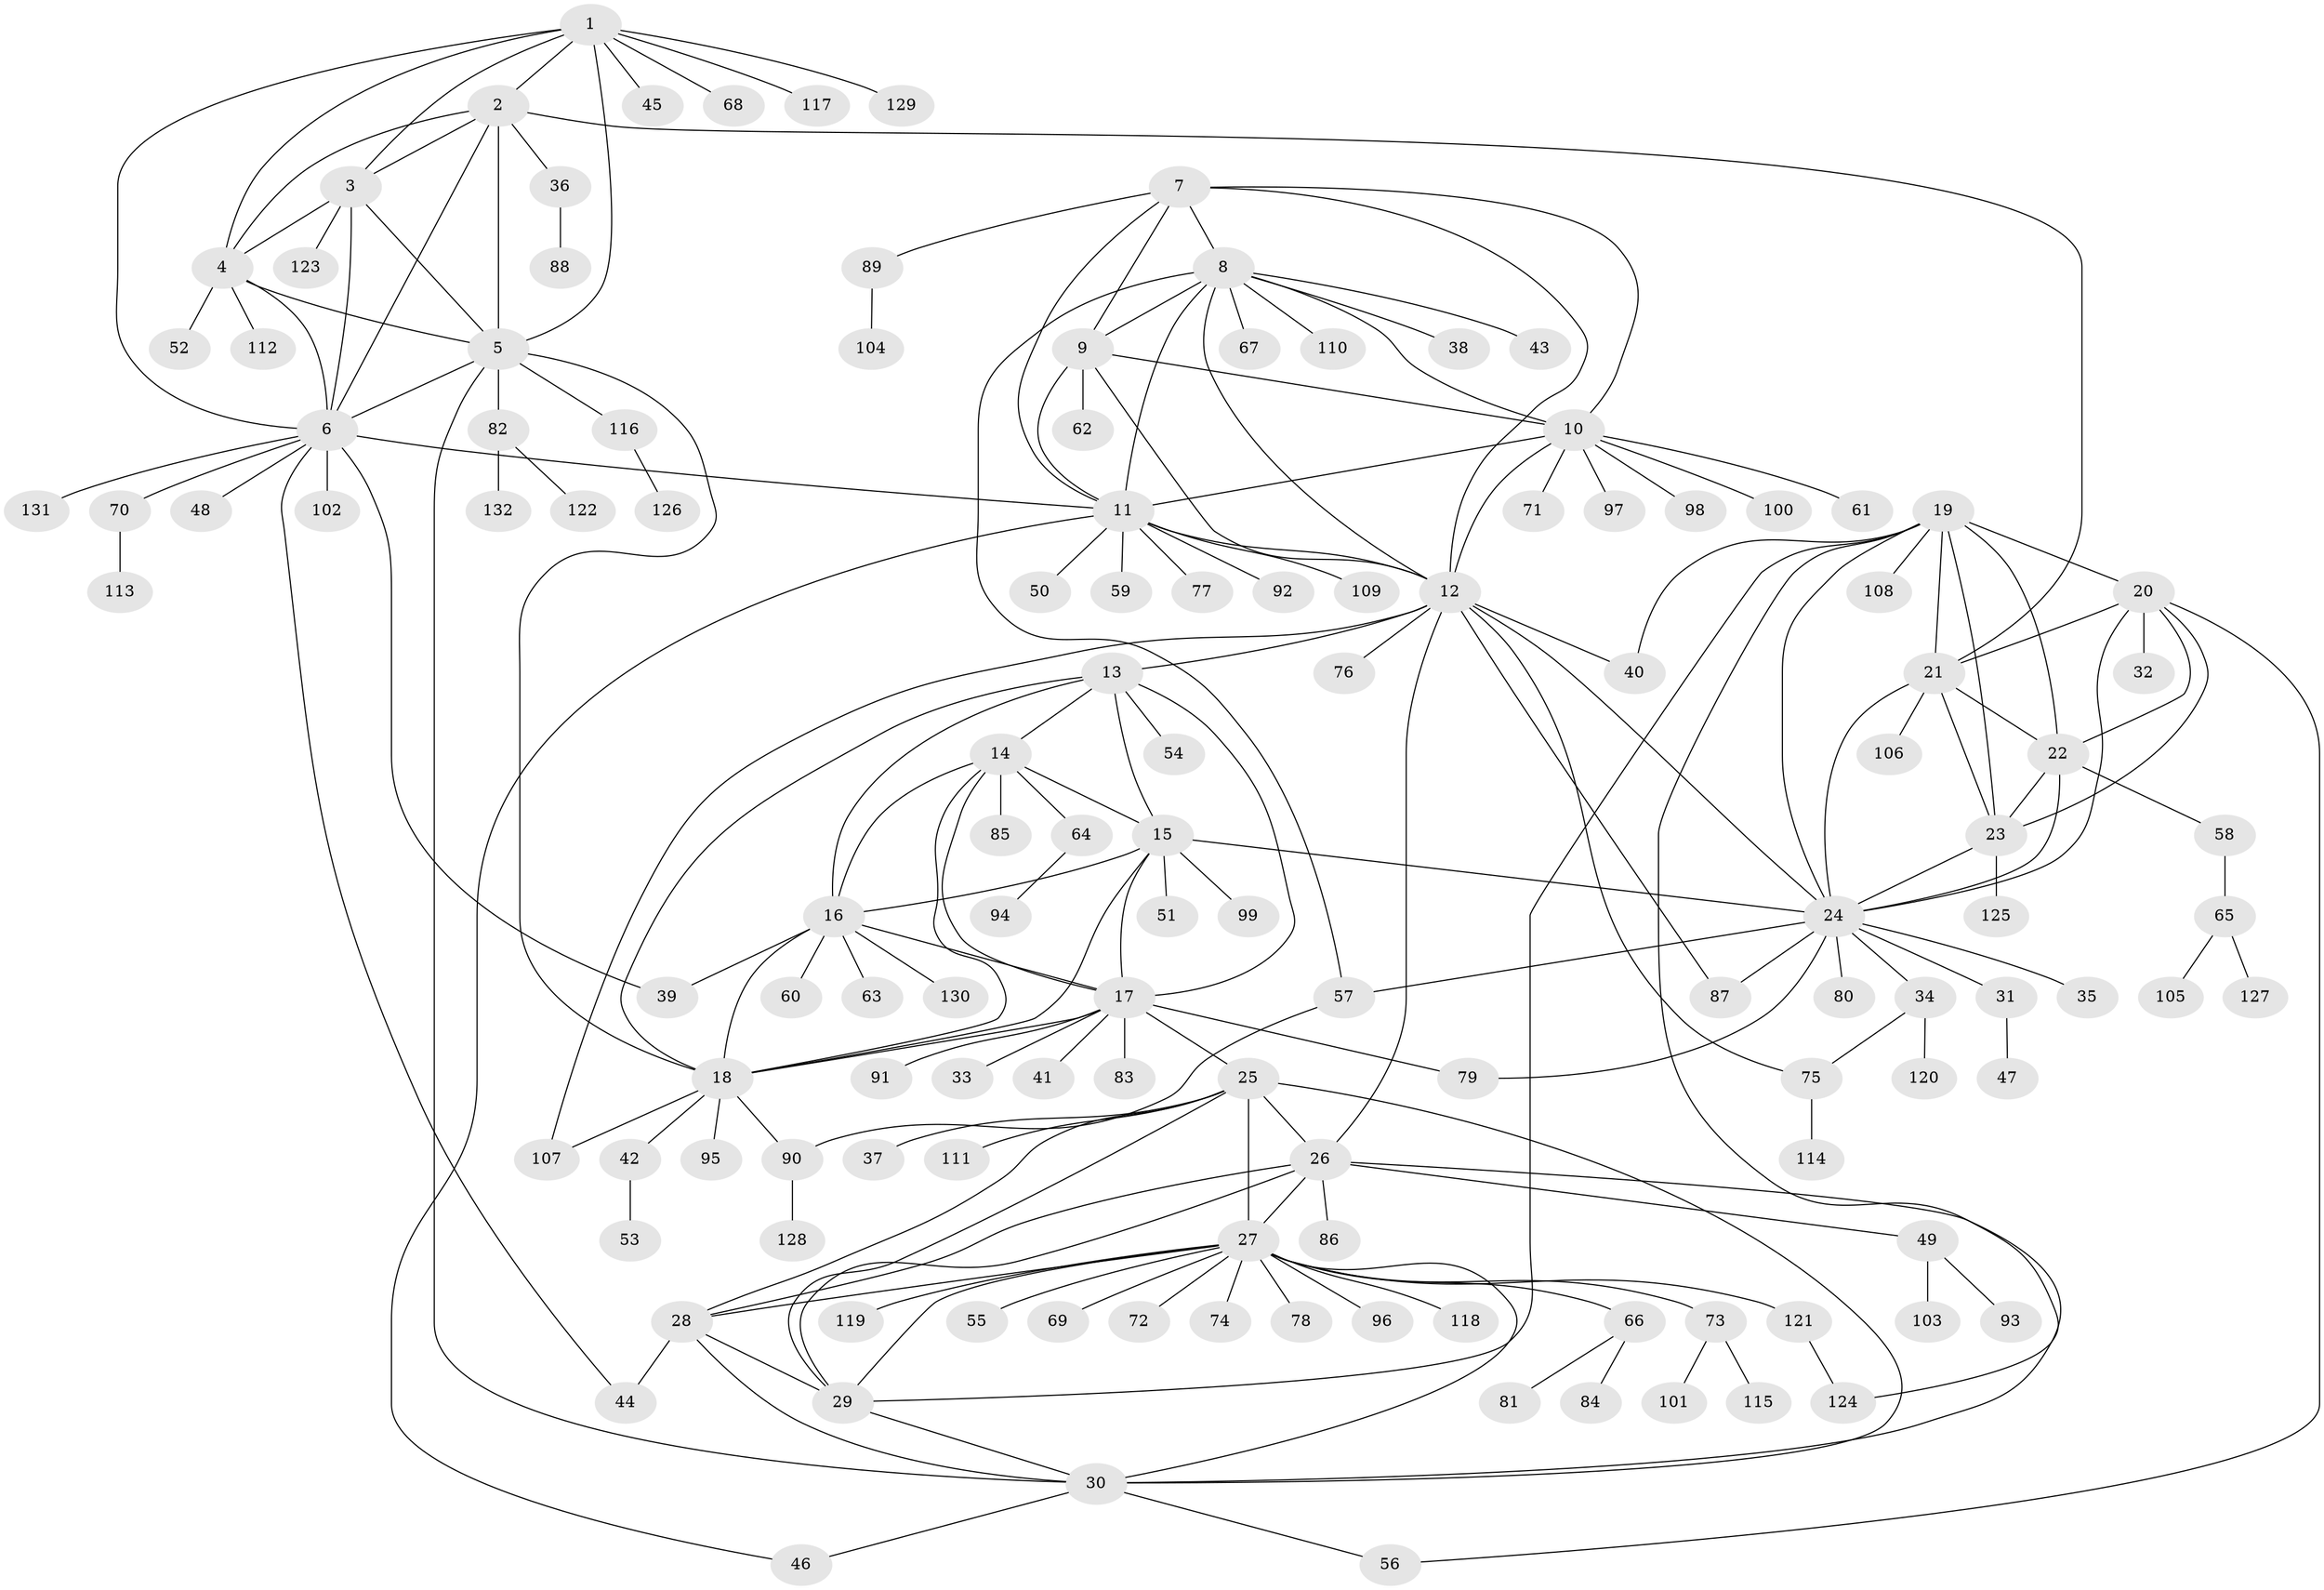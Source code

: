 // coarse degree distribution, {9: 0.03260869565217391, 4: 0.010869565217391304, 5: 0.043478260869565216, 10: 0.03260869565217391, 6: 0.043478260869565216, 8: 0.03260869565217391, 17: 0.010869565217391304, 7: 0.021739130434782608, 11: 0.010869565217391304, 13: 0.010869565217391304, 14: 0.010869565217391304, 2: 0.13043478260869565, 1: 0.5869565217391305, 3: 0.021739130434782608}
// Generated by graph-tools (version 1.1) at 2025/19/03/04/25 18:19:27]
// undirected, 132 vertices, 199 edges
graph export_dot {
graph [start="1"]
  node [color=gray90,style=filled];
  1;
  2;
  3;
  4;
  5;
  6;
  7;
  8;
  9;
  10;
  11;
  12;
  13;
  14;
  15;
  16;
  17;
  18;
  19;
  20;
  21;
  22;
  23;
  24;
  25;
  26;
  27;
  28;
  29;
  30;
  31;
  32;
  33;
  34;
  35;
  36;
  37;
  38;
  39;
  40;
  41;
  42;
  43;
  44;
  45;
  46;
  47;
  48;
  49;
  50;
  51;
  52;
  53;
  54;
  55;
  56;
  57;
  58;
  59;
  60;
  61;
  62;
  63;
  64;
  65;
  66;
  67;
  68;
  69;
  70;
  71;
  72;
  73;
  74;
  75;
  76;
  77;
  78;
  79;
  80;
  81;
  82;
  83;
  84;
  85;
  86;
  87;
  88;
  89;
  90;
  91;
  92;
  93;
  94;
  95;
  96;
  97;
  98;
  99;
  100;
  101;
  102;
  103;
  104;
  105;
  106;
  107;
  108;
  109;
  110;
  111;
  112;
  113;
  114;
  115;
  116;
  117;
  118;
  119;
  120;
  121;
  122;
  123;
  124;
  125;
  126;
  127;
  128;
  129;
  130;
  131;
  132;
  1 -- 2;
  1 -- 3;
  1 -- 4;
  1 -- 5;
  1 -- 6;
  1 -- 45;
  1 -- 68;
  1 -- 117;
  1 -- 129;
  2 -- 3;
  2 -- 4;
  2 -- 5;
  2 -- 6;
  2 -- 21;
  2 -- 36;
  3 -- 4;
  3 -- 5;
  3 -- 6;
  3 -- 123;
  4 -- 5;
  4 -- 6;
  4 -- 52;
  4 -- 112;
  5 -- 6;
  5 -- 18;
  5 -- 30;
  5 -- 82;
  5 -- 116;
  6 -- 11;
  6 -- 39;
  6 -- 44;
  6 -- 48;
  6 -- 70;
  6 -- 102;
  6 -- 131;
  7 -- 8;
  7 -- 9;
  7 -- 10;
  7 -- 11;
  7 -- 12;
  7 -- 89;
  8 -- 9;
  8 -- 10;
  8 -- 11;
  8 -- 12;
  8 -- 38;
  8 -- 43;
  8 -- 57;
  8 -- 67;
  8 -- 110;
  9 -- 10;
  9 -- 11;
  9 -- 12;
  9 -- 62;
  10 -- 11;
  10 -- 12;
  10 -- 61;
  10 -- 71;
  10 -- 97;
  10 -- 98;
  10 -- 100;
  11 -- 12;
  11 -- 46;
  11 -- 50;
  11 -- 59;
  11 -- 77;
  11 -- 92;
  11 -- 109;
  12 -- 13;
  12 -- 24;
  12 -- 26;
  12 -- 40;
  12 -- 75;
  12 -- 76;
  12 -- 87;
  12 -- 107;
  13 -- 14;
  13 -- 15;
  13 -- 16;
  13 -- 17;
  13 -- 18;
  13 -- 54;
  14 -- 15;
  14 -- 16;
  14 -- 17;
  14 -- 18;
  14 -- 64;
  14 -- 85;
  15 -- 16;
  15 -- 17;
  15 -- 18;
  15 -- 24;
  15 -- 51;
  15 -- 99;
  16 -- 17;
  16 -- 18;
  16 -- 39;
  16 -- 60;
  16 -- 63;
  16 -- 130;
  17 -- 18;
  17 -- 25;
  17 -- 33;
  17 -- 41;
  17 -- 79;
  17 -- 83;
  17 -- 91;
  18 -- 42;
  18 -- 90;
  18 -- 95;
  18 -- 107;
  19 -- 20;
  19 -- 21;
  19 -- 22;
  19 -- 23;
  19 -- 24;
  19 -- 29;
  19 -- 40;
  19 -- 108;
  19 -- 124;
  20 -- 21;
  20 -- 22;
  20 -- 23;
  20 -- 24;
  20 -- 32;
  20 -- 56;
  21 -- 22;
  21 -- 23;
  21 -- 24;
  21 -- 106;
  22 -- 23;
  22 -- 24;
  22 -- 58;
  23 -- 24;
  23 -- 125;
  24 -- 31;
  24 -- 34;
  24 -- 35;
  24 -- 57;
  24 -- 79;
  24 -- 80;
  24 -- 87;
  25 -- 26;
  25 -- 27;
  25 -- 28;
  25 -- 29;
  25 -- 30;
  25 -- 37;
  25 -- 111;
  26 -- 27;
  26 -- 28;
  26 -- 29;
  26 -- 30;
  26 -- 49;
  26 -- 86;
  27 -- 28;
  27 -- 29;
  27 -- 30;
  27 -- 55;
  27 -- 66;
  27 -- 69;
  27 -- 72;
  27 -- 73;
  27 -- 74;
  27 -- 78;
  27 -- 96;
  27 -- 118;
  27 -- 119;
  27 -- 121;
  28 -- 29;
  28 -- 30;
  28 -- 44;
  29 -- 30;
  30 -- 46;
  30 -- 56;
  31 -- 47;
  34 -- 75;
  34 -- 120;
  36 -- 88;
  42 -- 53;
  49 -- 93;
  49 -- 103;
  57 -- 90;
  58 -- 65;
  64 -- 94;
  65 -- 105;
  65 -- 127;
  66 -- 81;
  66 -- 84;
  70 -- 113;
  73 -- 101;
  73 -- 115;
  75 -- 114;
  82 -- 122;
  82 -- 132;
  89 -- 104;
  90 -- 128;
  116 -- 126;
  121 -- 124;
}
